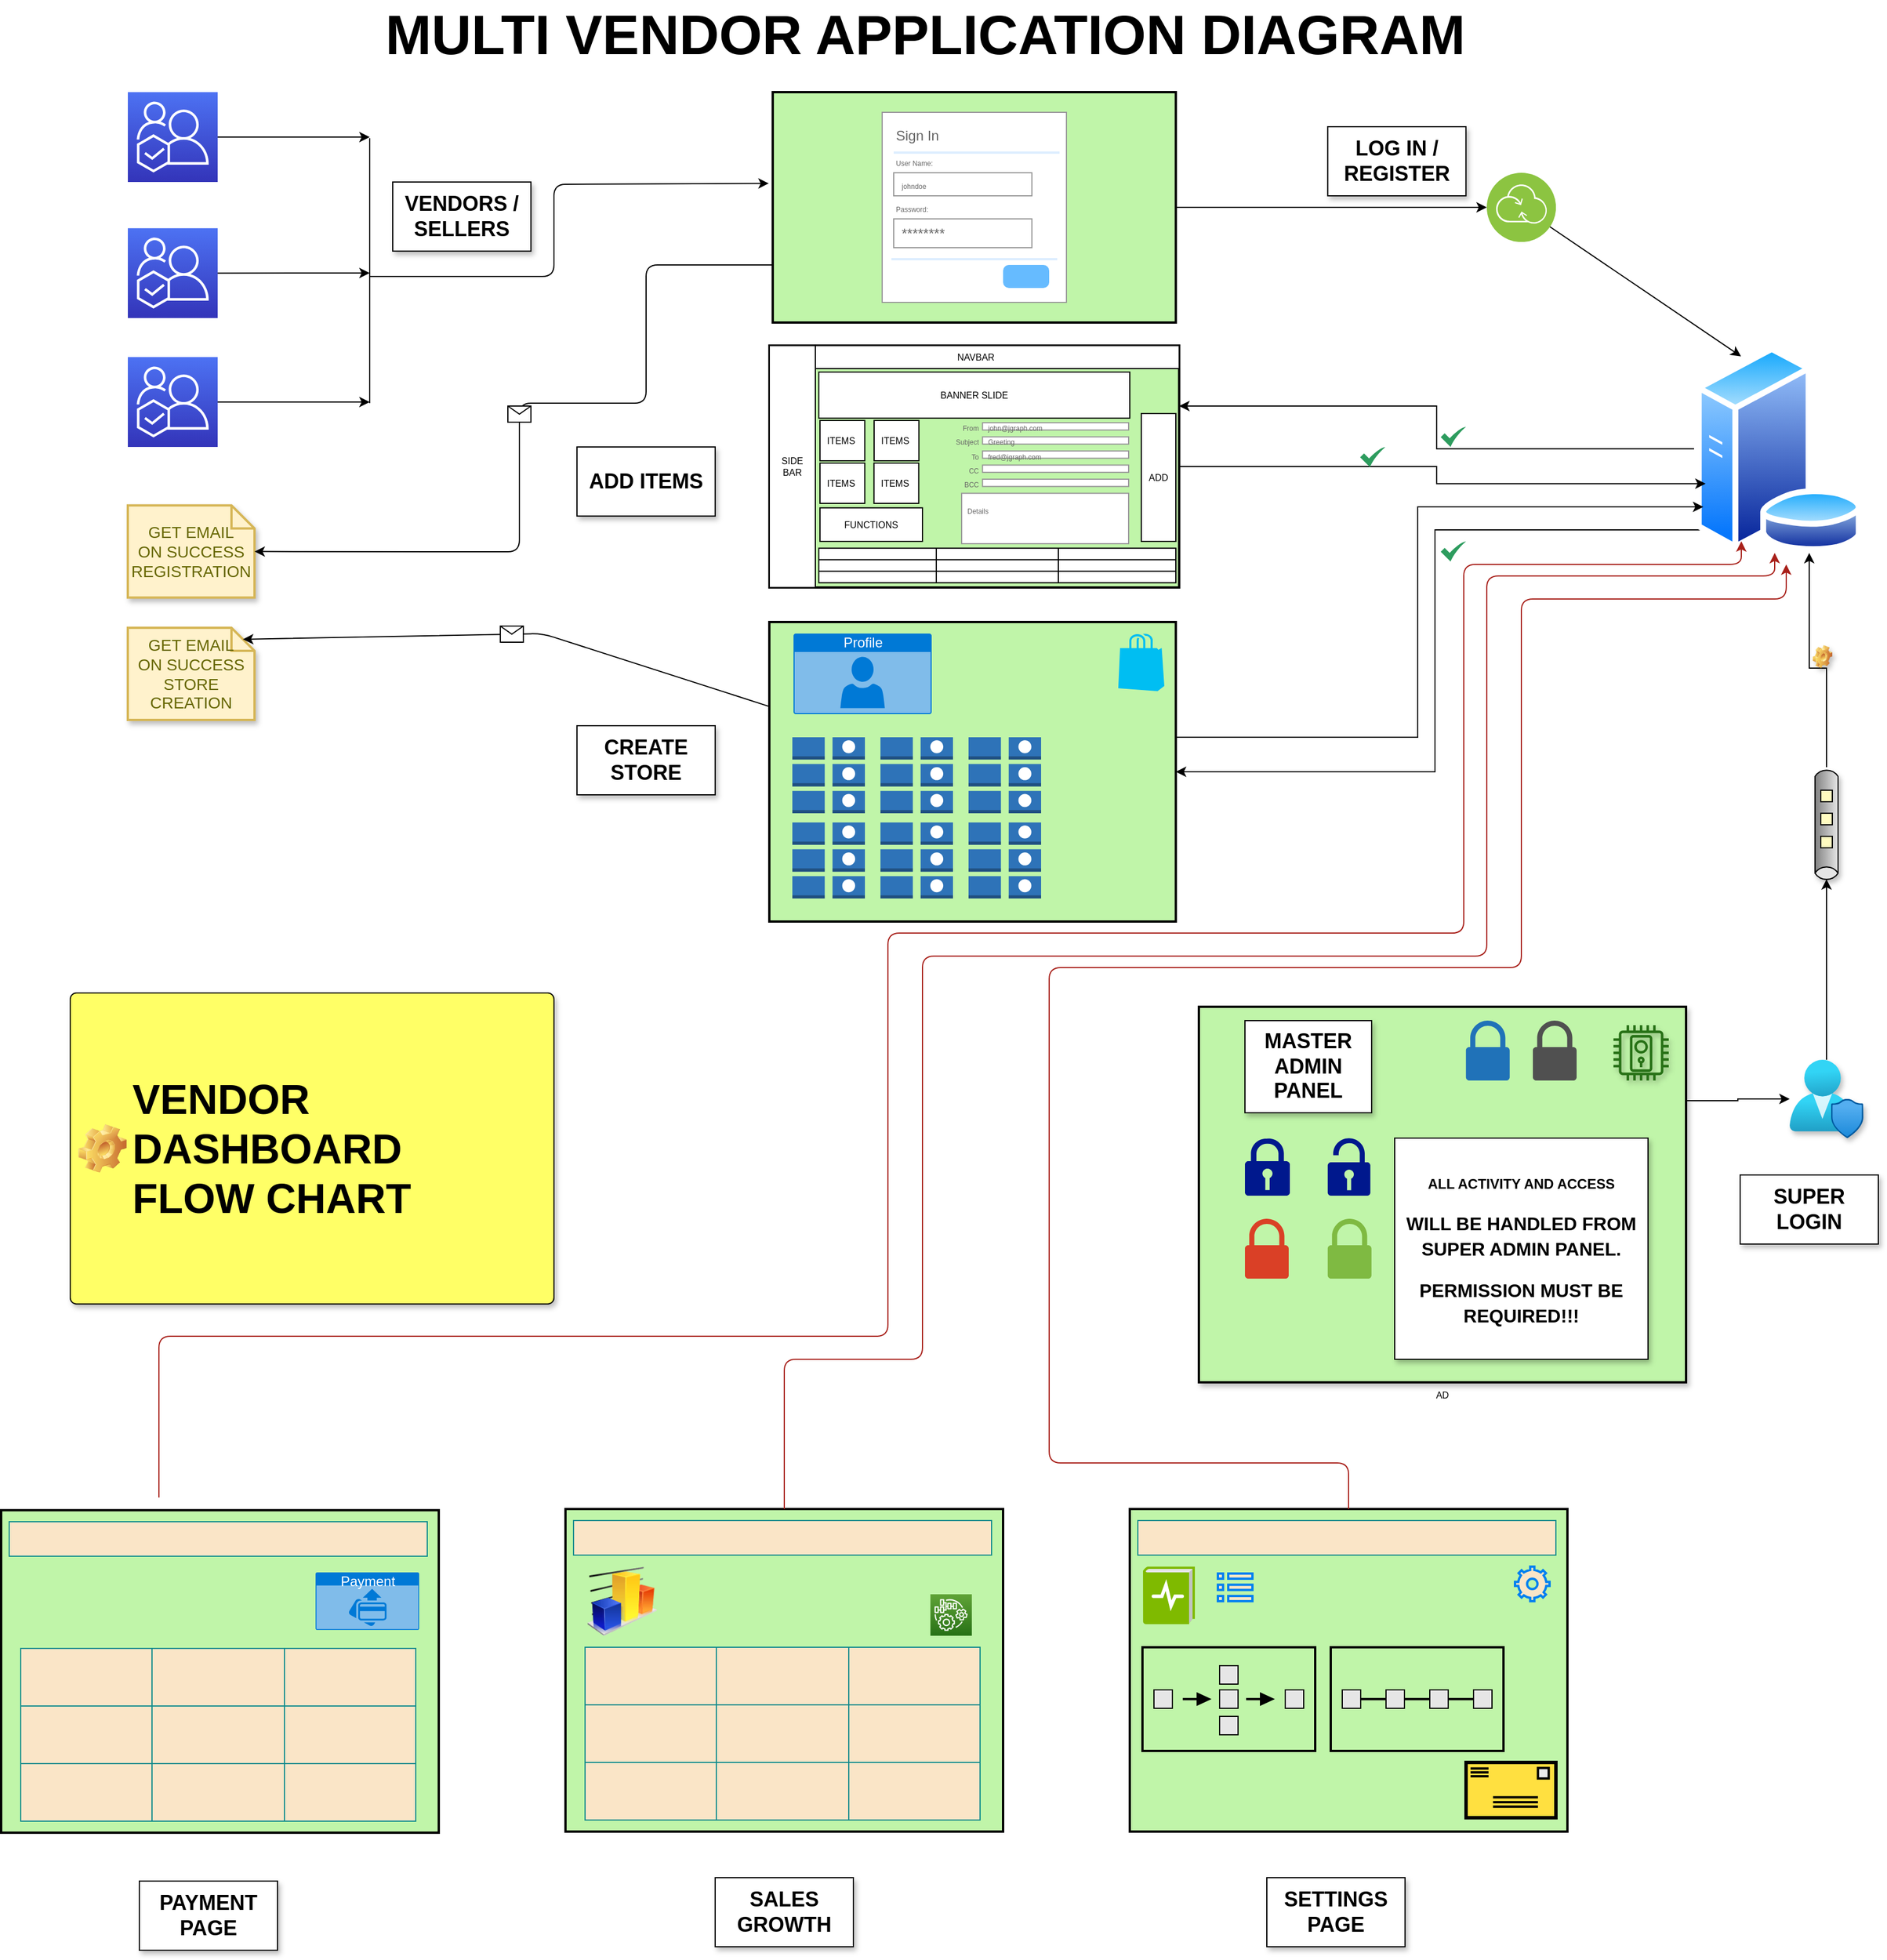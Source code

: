 <mxfile version="14.2.9" type="github" pages="2">
  <diagram name="vendor_pg" id="74b105a0-9070-1c63-61bc-23e55f88626e">
    <mxGraphModel dx="3195" dy="1390" grid="1" gridSize="10" guides="1" tooltips="1" connect="1" arrows="1" fold="1" page="1" pageScale="1.5" pageWidth="1169" pageHeight="826" background="none" math="0" shadow="0">
      <root>
        <mxCell id="0" style=";html=1;" />
        <mxCell id="1" style=";html=1;" parent="0" />
        <mxCell id="10b056a9c633e61c-30" value="&lt;font style=&quot;font-size: 48px&quot;&gt;MULTI VENDOR APPLICATION DIAGRAM&lt;/font&gt;" style="text;strokeColor=none;fillColor=none;html=1;fontSize=24;fontStyle=1;verticalAlign=middle;align=center;" parent="1" vertex="1">
          <mxGeometry x="87" y="10" width="1590" height="60" as="geometry" />
        </mxCell>
        <mxCell id="xjk3w9mAkQDm7VZ_KI2F-27" value="" style="points=[[0,0,0],[0.25,0,0],[0.5,0,0],[0.75,0,0],[1,0,0],[0,1,0],[0.25,1,0],[0.5,1,0],[0.75,1,0],[1,1,0],[0,0.25,0],[0,0.5,0],[0,0.75,0],[1,0.25,0],[1,0.5,0],[1,0.75,0]];outlineConnect=0;fontColor=#232F3E;gradientColor=#4D72F3;gradientDirection=north;fillColor=#3334B9;strokeColor=#ffffff;dashed=0;verticalLabelPosition=bottom;verticalAlign=top;align=center;html=1;fontSize=12;fontStyle=0;aspect=fixed;shape=mxgraph.aws4.resourceIcon;resIcon=mxgraph.aws4.iq;" vertex="1" parent="1">
          <mxGeometry x="190" y="208.08" width="78" height="78" as="geometry" />
        </mxCell>
        <mxCell id="xjk3w9mAkQDm7VZ_KI2F-29" value="" style="points=[[0,0,0],[0.25,0,0],[0.5,0,0],[0.75,0,0],[1,0,0],[0,1,0],[0.25,1,0],[0.5,1,0],[0.75,1,0],[1,1,0],[0,0.25,0],[0,0.5,0],[0,0.75,0],[1,0.25,0],[1,0.5,0],[1,0.75,0]];outlineConnect=0;fontColor=#232F3E;gradientColor=#4D72F3;gradientDirection=north;fillColor=#3334B9;strokeColor=#ffffff;dashed=0;verticalLabelPosition=bottom;verticalAlign=top;align=center;html=1;fontSize=12;fontStyle=0;aspect=fixed;shape=mxgraph.aws4.resourceIcon;resIcon=mxgraph.aws4.iq;" vertex="1" parent="1">
          <mxGeometry x="190" y="320" width="78" height="78" as="geometry" />
        </mxCell>
        <mxCell id="xjk3w9mAkQDm7VZ_KI2F-30" value="" style="points=[[0,0,0],[0.25,0,0],[0.5,0,0],[0.75,0,0],[1,0,0],[0,1,0],[0.25,1,0],[0.5,1,0],[0.75,1,0],[1,1,0],[0,0.25,0],[0,0.5,0],[0,0.75,0],[1,0.25,0],[1,0.5,0],[1,0.75,0]];outlineConnect=0;fontColor=#232F3E;gradientColor=#4D72F3;gradientDirection=north;fillColor=#3334B9;strokeColor=#ffffff;dashed=0;verticalLabelPosition=bottom;verticalAlign=top;align=center;html=1;fontSize=12;fontStyle=0;aspect=fixed;shape=mxgraph.aws4.resourceIcon;resIcon=mxgraph.aws4.iq;" vertex="1" parent="1">
          <mxGeometry x="190" y="90.0" width="78" height="78" as="geometry" />
        </mxCell>
        <mxCell id="xjk3w9mAkQDm7VZ_KI2F-98" value="" style="group" vertex="1" connectable="0" parent="1">
          <mxGeometry x="747" y="310" width="355.87" height="210" as="geometry" />
        </mxCell>
        <mxCell id="xjk3w9mAkQDm7VZ_KI2F-32" value="" style="strokeWidth=2;dashed=0;align=center;fontSize=8;shape=rect;fillColor=#c0f5a9;verticalLabelPosition=bottom;verticalAlign=top;" vertex="1" parent="xjk3w9mAkQDm7VZ_KI2F-98">
          <mxGeometry x="0.12" width="355.75" height="210" as="geometry" />
        </mxCell>
        <mxCell id="xjk3w9mAkQDm7VZ_KI2F-33" value="NAVBAR" style="strokeWidth=1;dashed=0;align=center;fontSize=8;shape=rect" vertex="1" parent="xjk3w9mAkQDm7VZ_KI2F-98">
          <mxGeometry x="3" width="352.87" height="20" as="geometry" />
        </mxCell>
        <mxCell id="xjk3w9mAkQDm7VZ_KI2F-35" value="ITEMS " style="strokeWidth=1;dashed=0;align=center;fontSize=8;shape=rect" vertex="1" parent="xjk3w9mAkQDm7VZ_KI2F-98">
          <mxGeometry x="44" y="65" width="38.87" height="35" as="geometry" />
        </mxCell>
        <mxCell id="xjk3w9mAkQDm7VZ_KI2F-36" value="BANNER SLIDE" style="strokeWidth=1;dashed=0;align=center;fontSize=8;shape=rect" vertex="1" parent="xjk3w9mAkQDm7VZ_KI2F-98">
          <mxGeometry x="43" y="23" width="270" height="40" as="geometry" />
        </mxCell>
        <mxCell id="xjk3w9mAkQDm7VZ_KI2F-37" value="SIDE&#xa;BAR" style="strokeWidth=1;dashed=0;align=center;fontSize=8;shape=rect" vertex="1" parent="xjk3w9mAkQDm7VZ_KI2F-98">
          <mxGeometry width="40" height="210" as="geometry" />
        </mxCell>
        <mxCell id="xjk3w9mAkQDm7VZ_KI2F-38" value="" style="shape=table;html=1;whiteSpace=wrap;startSize=0;container=1;collapsible=0;childLayout=tableLayout;" vertex="1" parent="xjk3w9mAkQDm7VZ_KI2F-98">
          <mxGeometry x="43" y="175.85" width="310" height="30" as="geometry" />
        </mxCell>
        <mxCell id="xjk3w9mAkQDm7VZ_KI2F-39" value="" style="shape=partialRectangle;html=1;whiteSpace=wrap;collapsible=0;dropTarget=0;pointerEvents=0;fillColor=none;top=0;left=0;bottom=0;right=0;points=[[0,0.5],[1,0.5]];portConstraint=eastwest;" vertex="1" parent="xjk3w9mAkQDm7VZ_KI2F-38">
          <mxGeometry width="310" height="10" as="geometry" />
        </mxCell>
        <mxCell id="xjk3w9mAkQDm7VZ_KI2F-40" value="" style="shape=partialRectangle;html=1;whiteSpace=wrap;connectable=0;fillColor=none;top=0;left=0;bottom=0;right=0;overflow=hidden;" vertex="1" parent="xjk3w9mAkQDm7VZ_KI2F-39">
          <mxGeometry width="102" height="10" as="geometry" />
        </mxCell>
        <mxCell id="xjk3w9mAkQDm7VZ_KI2F-41" value="" style="shape=partialRectangle;html=1;whiteSpace=wrap;connectable=0;fillColor=none;top=0;left=0;bottom=0;right=0;overflow=hidden;" vertex="1" parent="xjk3w9mAkQDm7VZ_KI2F-39">
          <mxGeometry x="102" width="106" height="10" as="geometry" />
        </mxCell>
        <mxCell id="xjk3w9mAkQDm7VZ_KI2F-42" value="" style="shape=partialRectangle;html=1;whiteSpace=wrap;connectable=0;fillColor=none;top=0;left=0;bottom=0;right=0;overflow=hidden;" vertex="1" parent="xjk3w9mAkQDm7VZ_KI2F-39">
          <mxGeometry x="208" width="102" height="10" as="geometry" />
        </mxCell>
        <mxCell id="xjk3w9mAkQDm7VZ_KI2F-43" value="" style="shape=partialRectangle;html=1;whiteSpace=wrap;collapsible=0;dropTarget=0;pointerEvents=0;fillColor=none;top=0;left=0;bottom=0;right=0;points=[[0,0.5],[1,0.5]];portConstraint=eastwest;" vertex="1" parent="xjk3w9mAkQDm7VZ_KI2F-38">
          <mxGeometry y="10" width="310" height="10" as="geometry" />
        </mxCell>
        <mxCell id="xjk3w9mAkQDm7VZ_KI2F-44" value="" style="shape=partialRectangle;html=1;whiteSpace=wrap;connectable=0;fillColor=none;top=0;left=0;bottom=0;right=0;overflow=hidden;" vertex="1" parent="xjk3w9mAkQDm7VZ_KI2F-43">
          <mxGeometry width="102" height="10" as="geometry" />
        </mxCell>
        <mxCell id="xjk3w9mAkQDm7VZ_KI2F-45" value="" style="shape=partialRectangle;html=1;whiteSpace=wrap;connectable=0;fillColor=none;top=0;left=0;bottom=0;right=0;overflow=hidden;" vertex="1" parent="xjk3w9mAkQDm7VZ_KI2F-43">
          <mxGeometry x="102" width="106" height="10" as="geometry" />
        </mxCell>
        <mxCell id="xjk3w9mAkQDm7VZ_KI2F-46" value="" style="shape=partialRectangle;html=1;whiteSpace=wrap;connectable=0;fillColor=none;top=0;left=0;bottom=0;right=0;overflow=hidden;" vertex="1" parent="xjk3w9mAkQDm7VZ_KI2F-43">
          <mxGeometry x="208" width="102" height="10" as="geometry" />
        </mxCell>
        <mxCell id="xjk3w9mAkQDm7VZ_KI2F-47" value="" style="shape=partialRectangle;html=1;whiteSpace=wrap;collapsible=0;dropTarget=0;pointerEvents=0;fillColor=none;top=0;left=0;bottom=0;right=0;points=[[0,0.5],[1,0.5]];portConstraint=eastwest;" vertex="1" parent="xjk3w9mAkQDm7VZ_KI2F-38">
          <mxGeometry y="20" width="310" height="10" as="geometry" />
        </mxCell>
        <mxCell id="xjk3w9mAkQDm7VZ_KI2F-48" value="" style="shape=partialRectangle;html=1;whiteSpace=wrap;connectable=0;fillColor=none;top=0;left=0;bottom=0;right=0;overflow=hidden;" vertex="1" parent="xjk3w9mAkQDm7VZ_KI2F-47">
          <mxGeometry width="102" height="10" as="geometry" />
        </mxCell>
        <mxCell id="xjk3w9mAkQDm7VZ_KI2F-49" value="" style="shape=partialRectangle;html=1;whiteSpace=wrap;connectable=0;fillColor=none;top=0;left=0;bottom=0;right=0;overflow=hidden;" vertex="1" parent="xjk3w9mAkQDm7VZ_KI2F-47">
          <mxGeometry x="102" width="106" height="10" as="geometry" />
        </mxCell>
        <mxCell id="xjk3w9mAkQDm7VZ_KI2F-50" value="" style="shape=partialRectangle;html=1;whiteSpace=wrap;connectable=0;fillColor=none;top=0;left=0;bottom=0;right=0;overflow=hidden;" vertex="1" parent="xjk3w9mAkQDm7VZ_KI2F-47">
          <mxGeometry x="208" width="102" height="10" as="geometry" />
        </mxCell>
        <mxCell id="xjk3w9mAkQDm7VZ_KI2F-62" value="" style="shape=image;html=1;verticalAlign=top;verticalLabelPosition=bottom;labelBackgroundColor=#ffffff;imageAspect=0;aspect=fixed;image=https://cdn3.iconfinder.com/data/icons/fatcow/32/application_form_edit.png" vertex="1" parent="xjk3w9mAkQDm7VZ_KI2F-98">
          <mxGeometry x="321" y="27" width="32" height="32" as="geometry" />
        </mxCell>
        <mxCell id="xjk3w9mAkQDm7VZ_KI2F-92" value="" style="group" vertex="1" connectable="0" parent="xjk3w9mAkQDm7VZ_KI2F-98">
          <mxGeometry x="167" y="67" width="145" height="105" as="geometry" />
        </mxCell>
        <mxCell id="xjk3w9mAkQDm7VZ_KI2F-81" value="&lt;font style=&quot;font-size: 6px&quot;&gt;From&lt;/font&gt;" style="strokeWidth=1;shadow=0;dashed=0;align=center;html=1;shape=mxgraph.mockup.forms.anchor;align=right;spacingRight=2;fontColor=#666666;" vertex="1" parent="xjk3w9mAkQDm7VZ_KI2F-92">
          <mxGeometry width="18.125" height="6.3" as="geometry" />
        </mxCell>
        <mxCell id="xjk3w9mAkQDm7VZ_KI2F-82" value="&lt;font style=&quot;font-size: 6px&quot;&gt;john@jgraph.com&lt;/font&gt;" style="strokeWidth=1;shadow=0;dashed=0;align=center;html=1;shape=mxgraph.mockup.forms.rrect;fillColor=#ffffff;rSize=0;fontColor=#666666;align=left;spacingLeft=3;strokeColor=#999999;" vertex="1" parent="xjk3w9mAkQDm7VZ_KI2F-92">
          <mxGeometry x="18.125" width="126.875" height="6.3" as="geometry" />
        </mxCell>
        <mxCell id="xjk3w9mAkQDm7VZ_KI2F-83" value="&lt;font style=&quot;font-size: 6px&quot;&gt;Subject&lt;/font&gt;" style="strokeWidth=1;shadow=0;dashed=0;align=center;html=1;shape=mxgraph.mockup.forms.anchor;align=right;spacingRight=2;fontColor=#666666;" vertex="1" parent="xjk3w9mAkQDm7VZ_KI2F-92">
          <mxGeometry y="12.25" width="18.125" height="6.3" as="geometry" />
        </mxCell>
        <mxCell id="xjk3w9mAkQDm7VZ_KI2F-84" value="&lt;font style=&quot;font-size: 6px&quot;&gt;Greeting&lt;/font&gt;" style="strokeWidth=1;shadow=0;dashed=0;align=center;html=1;shape=mxgraph.mockup.forms.rrect;fillColor=#ffffff;rSize=0;fontColor=#666666;align=left;spacingLeft=3;strokeColor=#999999;" vertex="1" parent="xjk3w9mAkQDm7VZ_KI2F-92">
          <mxGeometry x="18.125" y="12.25" width="126.875" height="6.3" as="geometry" />
        </mxCell>
        <mxCell id="xjk3w9mAkQDm7VZ_KI2F-85" value="&lt;font style=&quot;font-size: 6px&quot;&gt;To&lt;/font&gt;" style="strokeWidth=1;shadow=0;dashed=0;align=center;html=1;shape=mxgraph.mockup.forms.anchor;align=right;spacingRight=2;fontColor=#666666;" vertex="1" parent="xjk3w9mAkQDm7VZ_KI2F-92">
          <mxGeometry y="24.5" width="18.125" height="6.3" as="geometry" />
        </mxCell>
        <mxCell id="xjk3w9mAkQDm7VZ_KI2F-86" value="&lt;font style=&quot;font-size: 6px&quot;&gt;fred@jgraph.com&lt;/font&gt;" style="strokeWidth=1;shadow=0;dashed=0;align=center;html=1;shape=mxgraph.mockup.forms.rrect;fillColor=#ffffff;rSize=0;fontColor=#666666;align=left;spacingLeft=3;strokeColor=#999999;" vertex="1" parent="xjk3w9mAkQDm7VZ_KI2F-92">
          <mxGeometry x="18.125" y="24.5" width="126.875" height="6.3" as="geometry" />
        </mxCell>
        <mxCell id="xjk3w9mAkQDm7VZ_KI2F-87" value="&lt;font style=&quot;font-size: 6px&quot;&gt;CC&lt;/font&gt;" style="strokeWidth=1;shadow=0;dashed=0;align=center;html=1;shape=mxgraph.mockup.forms.anchor;align=right;spacingRight=2;fontColor=#666666;" vertex="1" parent="xjk3w9mAkQDm7VZ_KI2F-92">
          <mxGeometry y="36.75" width="18.125" height="6.3" as="geometry" />
        </mxCell>
        <mxCell id="xjk3w9mAkQDm7VZ_KI2F-88" value="" style="strokeWidth=1;shadow=0;dashed=0;align=center;html=1;shape=mxgraph.mockup.forms.rrect;fillColor=#ffffff;rSize=0;fontColor=#666666;align=left;spacingLeft=3;strokeColor=#999999;" vertex="1" parent="xjk3w9mAkQDm7VZ_KI2F-92">
          <mxGeometry x="18.125" y="36.75" width="126.875" height="6.3" as="geometry" />
        </mxCell>
        <mxCell id="xjk3w9mAkQDm7VZ_KI2F-89" value="&lt;font style=&quot;font-size: 6px&quot;&gt;BCC&lt;/font&gt;" style="strokeWidth=1;shadow=0;dashed=0;align=center;html=1;shape=mxgraph.mockup.forms.anchor;align=right;spacingRight=2;fontColor=#666666;" vertex="1" parent="xjk3w9mAkQDm7VZ_KI2F-92">
          <mxGeometry y="49" width="18.125" height="6.3" as="geometry" />
        </mxCell>
        <mxCell id="xjk3w9mAkQDm7VZ_KI2F-90" value="" style="strokeWidth=1;shadow=0;dashed=0;align=center;html=1;shape=mxgraph.mockup.forms.rrect;fillColor=#ffffff;rSize=0;fontColor=#666666;align=left;spacingLeft=3;strokeColor=#999999;" vertex="1" parent="xjk3w9mAkQDm7VZ_KI2F-92">
          <mxGeometry x="18.125" y="49" width="126.875" height="6.3" as="geometry" />
        </mxCell>
        <mxCell id="xjk3w9mAkQDm7VZ_KI2F-91" value="&lt;font style=&quot;font-size: 6px&quot;&gt;Details&lt;/font&gt;" style="strokeWidth=1;shadow=0;dashed=0;align=center;html=1;shape=mxgraph.mockup.forms.rrect;fillColor=#ffffff;rSize=0;fontColor=#666666;align=left;spacingLeft=3;strokeColor=#999999;verticalAlign=top;whiteSpace=wrap;" vertex="1" parent="xjk3w9mAkQDm7VZ_KI2F-92">
          <mxGeometry y="61.25" width="145" height="43.75" as="geometry" />
        </mxCell>
        <mxCell id="xjk3w9mAkQDm7VZ_KI2F-93" value="ITEMS " style="strokeWidth=1;dashed=0;align=center;fontSize=8;shape=rect" vertex="1" parent="xjk3w9mAkQDm7VZ_KI2F-98">
          <mxGeometry x="91" y="65" width="38.87" height="35" as="geometry" />
        </mxCell>
        <mxCell id="xjk3w9mAkQDm7VZ_KI2F-94" value="ITEMS " style="strokeWidth=1;dashed=0;align=center;fontSize=8;shape=rect" vertex="1" parent="xjk3w9mAkQDm7VZ_KI2F-98">
          <mxGeometry x="44" y="102" width="38.87" height="35" as="geometry" />
        </mxCell>
        <mxCell id="xjk3w9mAkQDm7VZ_KI2F-95" value="ITEMS " style="strokeWidth=1;dashed=0;align=center;fontSize=8;shape=rect" vertex="1" parent="xjk3w9mAkQDm7VZ_KI2F-98">
          <mxGeometry x="90.87" y="102" width="38.87" height="35" as="geometry" />
        </mxCell>
        <mxCell id="xjk3w9mAkQDm7VZ_KI2F-96" value="ADD" style="strokeWidth=1;dashed=0;align=center;fontSize=8;shape=rect" vertex="1" parent="xjk3w9mAkQDm7VZ_KI2F-98">
          <mxGeometry x="323" y="59" width="30" height="111" as="geometry" />
        </mxCell>
        <mxCell id="xjk3w9mAkQDm7VZ_KI2F-97" value="FUNCTIONS" style="strokeWidth=1;dashed=0;align=center;fontSize=8;shape=rect" vertex="1" parent="xjk3w9mAkQDm7VZ_KI2F-98">
          <mxGeometry x="44" y="140.85" width="89" height="29.15" as="geometry" />
        </mxCell>
        <mxCell id="xjk3w9mAkQDm7VZ_KI2F-99" value="" style="strokeWidth=2;dashed=0;align=center;fontSize=8;shape=rect;fillColor=#c0f5a9;verticalLabelPosition=bottom;verticalAlign=top;" vertex="1" parent="1">
          <mxGeometry x="750" y="90" width="350" height="200" as="geometry" />
        </mxCell>
        <mxCell id="xjk3w9mAkQDm7VZ_KI2F-101" value="" style="strokeWidth=1;shadow=0;dashed=0;align=center;html=1;shape=mxgraph.mockup.forms.rrect;rSize=0;strokeColor=#999999;fillColor=#ffffff;" vertex="1" parent="1">
          <mxGeometry x="845" y="107.5" width="160" height="165" as="geometry" />
        </mxCell>
        <mxCell id="xjk3w9mAkQDm7VZ_KI2F-102" value="Sign In" style="strokeWidth=1;shadow=0;dashed=0;align=center;html=1;shape=mxgraph.mockup.forms.anchor;fontSize=12;fontColor=#666666;align=left;resizeWidth=1;spacingLeft=0;" vertex="1" parent="xjk3w9mAkQDm7VZ_KI2F-101">
          <mxGeometry width="80" height="20" relative="1" as="geometry">
            <mxPoint x="10" y="10" as="offset" />
          </mxGeometry>
        </mxCell>
        <mxCell id="xjk3w9mAkQDm7VZ_KI2F-103" value="" style="shape=line;strokeColor=#ddeeff;strokeWidth=2;html=1;resizeWidth=1;" vertex="1" parent="xjk3w9mAkQDm7VZ_KI2F-101">
          <mxGeometry width="144.0" height="10" relative="1" as="geometry">
            <mxPoint x="10" y="30" as="offset" />
          </mxGeometry>
        </mxCell>
        <mxCell id="xjk3w9mAkQDm7VZ_KI2F-104" value="&lt;font style=&quot;font-size: 6px&quot;&gt;User Name:&lt;/font&gt;" style="strokeWidth=1;shadow=0;dashed=0;align=center;html=1;shape=mxgraph.mockup.forms.anchor;fontSize=12;fontColor=#666666;align=left;resizeWidth=1;spacingLeft=0;" vertex="1" parent="xjk3w9mAkQDm7VZ_KI2F-101">
          <mxGeometry width="80" height="20" relative="1" as="geometry">
            <mxPoint x="10" y="32.5" as="offset" />
          </mxGeometry>
        </mxCell>
        <mxCell id="xjk3w9mAkQDm7VZ_KI2F-105" value="&lt;font style=&quot;font-size: 6px&quot;&gt;johndoe&lt;/font&gt;" style="strokeWidth=1;shadow=0;dashed=0;align=center;html=1;shape=mxgraph.mockup.forms.rrect;rSize=0;strokeColor=#999999;fontColor=#666666;align=left;spacingLeft=5;resizeWidth=1;" vertex="1" parent="xjk3w9mAkQDm7VZ_KI2F-101">
          <mxGeometry width="120" height="20" relative="1" as="geometry">
            <mxPoint x="10" y="52.5" as="offset" />
          </mxGeometry>
        </mxCell>
        <mxCell id="xjk3w9mAkQDm7VZ_KI2F-106" value="&lt;font style=&quot;font-size: 6px&quot;&gt;Password:&lt;/font&gt;" style="strokeWidth=1;shadow=0;dashed=0;align=center;html=1;shape=mxgraph.mockup.forms.anchor;fontSize=12;fontColor=#666666;align=left;resizeWidth=1;spacingLeft=0;" vertex="1" parent="xjk3w9mAkQDm7VZ_KI2F-101">
          <mxGeometry width="80" height="20" relative="1" as="geometry">
            <mxPoint x="10" y="72.5" as="offset" />
          </mxGeometry>
        </mxCell>
        <mxCell id="xjk3w9mAkQDm7VZ_KI2F-107" value="********" style="strokeWidth=1;shadow=0;dashed=0;align=center;html=1;shape=mxgraph.mockup.forms.rrect;rSize=0;strokeColor=#999999;fontColor=#666666;align=left;spacingLeft=5;resizeWidth=1;" vertex="1" parent="xjk3w9mAkQDm7VZ_KI2F-101">
          <mxGeometry width="120" height="25" relative="1" as="geometry">
            <mxPoint x="10" y="92.5" as="offset" />
          </mxGeometry>
        </mxCell>
        <mxCell id="xjk3w9mAkQDm7VZ_KI2F-108" value="" style="strokeWidth=1;shadow=0;dashed=0;align=center;html=1;shape=mxgraph.mockup.forms.rrect;rSize=5;strokeColor=none;fontColor=#ffffff;fillColor=#66bbff;fontSize=16;fontStyle=1;" vertex="1" parent="xjk3w9mAkQDm7VZ_KI2F-101">
          <mxGeometry y="1" width="40" height="20" relative="1" as="geometry">
            <mxPoint x="105" y="-32.5" as="offset" />
          </mxGeometry>
        </mxCell>
        <mxCell id="xjk3w9mAkQDm7VZ_KI2F-110" value="" style="shape=line;strokeColor=#ddeeff;strokeWidth=2;html=1;resizeWidth=1;" vertex="1" parent="xjk3w9mAkQDm7VZ_KI2F-101">
          <mxGeometry y="1" width="144.0" height="10" relative="1" as="geometry">
            <mxPoint x="8" y="-42.5" as="offset" />
          </mxGeometry>
        </mxCell>
        <mxCell id="xjk3w9mAkQDm7VZ_KI2F-114" value="" style="endArrow=classic;html=1;exitX=1;exitY=0.5;exitDx=0;exitDy=0;exitPerimeter=0;" edge="1" parent="1" source="xjk3w9mAkQDm7VZ_KI2F-30">
          <mxGeometry width="50" height="50" relative="1" as="geometry">
            <mxPoint x="920" y="400" as="sourcePoint" />
            <mxPoint x="400" y="129" as="targetPoint" />
          </mxGeometry>
        </mxCell>
        <mxCell id="xjk3w9mAkQDm7VZ_KI2F-116" value="" style="endArrow=classic;html=1;exitX=1;exitY=0.5;exitDx=0;exitDy=0;exitPerimeter=0;" edge="1" parent="1" source="xjk3w9mAkQDm7VZ_KI2F-27">
          <mxGeometry width="50" height="50" relative="1" as="geometry">
            <mxPoint x="278.0" y="139" as="sourcePoint" />
            <mxPoint x="400" y="247" as="targetPoint" />
          </mxGeometry>
        </mxCell>
        <mxCell id="xjk3w9mAkQDm7VZ_KI2F-117" value="" style="endArrow=classic;html=1;exitX=1;exitY=0.5;exitDx=0;exitDy=0;exitPerimeter=0;" edge="1" parent="1" source="xjk3w9mAkQDm7VZ_KI2F-29">
          <mxGeometry width="50" height="50" relative="1" as="geometry">
            <mxPoint x="278.0" y="257.08" as="sourcePoint" />
            <mxPoint x="400" y="359" as="targetPoint" />
          </mxGeometry>
        </mxCell>
        <mxCell id="xjk3w9mAkQDm7VZ_KI2F-118" value="" style="endArrow=none;html=1;" edge="1" parent="1">
          <mxGeometry width="50" height="50" relative="1" as="geometry">
            <mxPoint x="400" y="360" as="sourcePoint" />
            <mxPoint x="400" y="130" as="targetPoint" />
          </mxGeometry>
        </mxCell>
        <mxCell id="xjk3w9mAkQDm7VZ_KI2F-119" value="" style="endArrow=classic;html=1;entryX=-0.01;entryY=0.396;entryDx=0;entryDy=0;entryPerimeter=0;" edge="1" parent="1" target="xjk3w9mAkQDm7VZ_KI2F-99">
          <mxGeometry width="50" height="50" relative="1" as="geometry">
            <mxPoint x="400" y="250" as="sourcePoint" />
            <mxPoint x="760" y="310" as="targetPoint" />
            <Array as="points">
              <mxPoint x="560" y="250" />
              <mxPoint x="560" y="170" />
            </Array>
          </mxGeometry>
        </mxCell>
        <mxCell id="xjk3w9mAkQDm7VZ_KI2F-124" style="edgeStyle=orthogonalEdgeStyle;rounded=0;orthogonalLoop=1;jettySize=auto;html=1;exitX=0;exitY=0.5;exitDx=0;exitDy=0;entryX=1;entryY=0.25;entryDx=0;entryDy=0;" edge="1" parent="1" source="xjk3w9mAkQDm7VZ_KI2F-120" target="xjk3w9mAkQDm7VZ_KI2F-32">
          <mxGeometry relative="1" as="geometry" />
        </mxCell>
        <mxCell id="xjk3w9mAkQDm7VZ_KI2F-143" style="edgeStyle=orthogonalEdgeStyle;rounded=0;orthogonalLoop=1;jettySize=auto;html=1;exitX=0;exitY=1;exitDx=0;exitDy=0;entryX=1;entryY=0.5;entryDx=0;entryDy=0;" edge="1" parent="1" source="xjk3w9mAkQDm7VZ_KI2F-120" target="xjk3w9mAkQDm7VZ_KI2F-130">
          <mxGeometry relative="1" as="geometry">
            <Array as="points">
              <mxPoint x="1571" y="470" />
              <mxPoint x="1325" y="470" />
              <mxPoint x="1325" y="680" />
            </Array>
          </mxGeometry>
        </mxCell>
        <mxCell id="xjk3w9mAkQDm7VZ_KI2F-120" value="" style="aspect=fixed;perimeter=ellipsePerimeter;html=1;align=center;shadow=0;dashed=0;spacingTop=3;image;image=img/lib/active_directory/database_server.svg;" vertex="1" parent="1">
          <mxGeometry x="1550" y="310" width="147" height="179.27" as="geometry" />
        </mxCell>
        <mxCell id="xjk3w9mAkQDm7VZ_KI2F-121" value="" style="html=1;aspect=fixed;strokeColor=none;shadow=0;align=center;verticalAlign=top;fillColor=#2D9C5E;shape=mxgraph.gcp2.check" vertex="1" parent="1">
          <mxGeometry x="1330" y="380.5" width="21.88" height="17.5" as="geometry" />
        </mxCell>
        <mxCell id="xjk3w9mAkQDm7VZ_KI2F-122" value="" style="endArrow=classic;html=1;exitX=1;exitY=0.5;exitDx=0;exitDy=0;entryX=0.25;entryY=0;entryDx=0;entryDy=0;" edge="1" parent="1" source="xjk3w9mAkQDm7VZ_KI2F-125" target="xjk3w9mAkQDm7VZ_KI2F-120">
          <mxGeometry width="50" height="50" relative="1" as="geometry">
            <mxPoint x="1160" y="400" as="sourcePoint" />
            <mxPoint x="1210" y="350" as="targetPoint" />
            <Array as="points">
              <mxPoint x="1400" y="190" />
            </Array>
          </mxGeometry>
        </mxCell>
        <mxCell id="xjk3w9mAkQDm7VZ_KI2F-125" value="" style="aspect=fixed;perimeter=ellipsePerimeter;html=1;align=center;shadow=0;dashed=0;fontColor=#4277BB;labelBackgroundColor=#ffffff;fontSize=12;spacingTop=3;image;image=img/lib/ibm/infrastructure/transformation_connectivity.svg;" vertex="1" parent="1">
          <mxGeometry x="1370" y="160" width="60" height="60" as="geometry" />
        </mxCell>
        <mxCell id="xjk3w9mAkQDm7VZ_KI2F-127" value="" style="endArrow=classic;html=1;exitX=1;exitY=0.5;exitDx=0;exitDy=0;entryX=0;entryY=0.5;entryDx=0;entryDy=0;" edge="1" parent="1" source="xjk3w9mAkQDm7VZ_KI2F-99" target="xjk3w9mAkQDm7VZ_KI2F-125">
          <mxGeometry width="50" height="50" relative="1" as="geometry">
            <mxPoint x="1100" y="190" as="sourcePoint" />
            <mxPoint x="1591.066" y="319.199" as="targetPoint" />
            <Array as="points" />
          </mxGeometry>
        </mxCell>
        <mxCell id="xjk3w9mAkQDm7VZ_KI2F-146" style="edgeStyle=orthogonalEdgeStyle;rounded=0;orthogonalLoop=1;jettySize=auto;html=1;" edge="1" parent="1" source="xjk3w9mAkQDm7VZ_KI2F-130">
          <mxGeometry relative="1" as="geometry">
            <mxPoint x="1558" y="450" as="targetPoint" />
            <Array as="points">
              <mxPoint x="1310" y="650" />
              <mxPoint x="1310" y="450" />
              <mxPoint x="1558" y="450" />
            </Array>
          </mxGeometry>
        </mxCell>
        <mxCell id="xjk3w9mAkQDm7VZ_KI2F-130" value="" style="strokeWidth=2;dashed=0;align=center;fontSize=8;shape=rect;fillColor=#c0f5a9;verticalLabelPosition=bottom;verticalAlign=top;" vertex="1" parent="1">
          <mxGeometry x="747" y="550" width="353" height="260" as="geometry" />
        </mxCell>
        <mxCell id="xjk3w9mAkQDm7VZ_KI2F-131" value="Profile" style="html=1;strokeColor=none;fillColor=#0079D6;labelPosition=center;verticalLabelPosition=middle;verticalAlign=top;align=center;fontSize=12;outlineConnect=0;spacingTop=-6;fontColor=#FFFFFF;shape=mxgraph.sitemap.profile;" vertex="1" parent="1">
          <mxGeometry x="768" y="560" width="120" height="70" as="geometry" />
        </mxCell>
        <mxCell id="xjk3w9mAkQDm7VZ_KI2F-132" value="" style="verticalLabelPosition=bottom;html=1;verticalAlign=top;align=center;strokeColor=none;fillColor=#00BEF2;shape=mxgraph.azure.azure_marketplace;" vertex="1" parent="1">
          <mxGeometry x="1050" y="560" width="40" height="50" as="geometry" />
        </mxCell>
        <mxCell id="xjk3w9mAkQDm7VZ_KI2F-134" value="" style="shape=image;html=1;verticalAlign=top;verticalLabelPosition=bottom;labelBackgroundColor=#ffffff;imageAspect=0;aspect=fixed;image=https://cdn1.iconfinder.com/data/icons/ecommerce-61/48/eccomerce_-_sign_24x7-128.png" vertex="1" parent="1">
          <mxGeometry x="898" y="560" width="49" height="49" as="geometry" />
        </mxCell>
        <mxCell id="xjk3w9mAkQDm7VZ_KI2F-135" value="" style="shape=image;html=1;verticalAlign=top;verticalLabelPosition=bottom;labelBackgroundColor=#ffffff;imageAspect=0;aspect=fixed;image=https://cdn1.iconfinder.com/data/icons/ecommerce-61/48/eccomerce_-_sign_open-128.png" vertex="1" parent="1">
          <mxGeometry x="954" y="555" width="60" height="60" as="geometry" />
        </mxCell>
        <mxCell id="xjk3w9mAkQDm7VZ_KI2F-136" value="" style="outlineConnect=0;dashed=0;verticalLabelPosition=bottom;verticalAlign=top;align=center;html=1;shape=mxgraph.aws3.items;fillColor=#2E73B8;gradientColor=none;" vertex="1" parent="1">
          <mxGeometry x="843.5" y="650" width="63" height="66" as="geometry" />
        </mxCell>
        <mxCell id="xjk3w9mAkQDm7VZ_KI2F-137" value="" style="outlineConnect=0;dashed=0;verticalLabelPosition=bottom;verticalAlign=top;align=center;html=1;shape=mxgraph.aws3.items;fillColor=#2E73B8;gradientColor=none;" vertex="1" parent="1">
          <mxGeometry x="767" y="650" width="63" height="66" as="geometry" />
        </mxCell>
        <mxCell id="xjk3w9mAkQDm7VZ_KI2F-138" value="" style="outlineConnect=0;dashed=0;verticalLabelPosition=bottom;verticalAlign=top;align=center;html=1;shape=mxgraph.aws3.items;fillColor=#2E73B8;gradientColor=none;" vertex="1" parent="1">
          <mxGeometry x="920" y="650" width="63" height="66" as="geometry" />
        </mxCell>
        <mxCell id="xjk3w9mAkQDm7VZ_KI2F-139" value="" style="outlineConnect=0;dashed=0;verticalLabelPosition=bottom;verticalAlign=top;align=center;html=1;shape=mxgraph.aws3.items;fillColor=#2E73B8;gradientColor=none;" vertex="1" parent="1">
          <mxGeometry x="767" y="724" width="63" height="66" as="geometry" />
        </mxCell>
        <mxCell id="xjk3w9mAkQDm7VZ_KI2F-140" value="" style="outlineConnect=0;dashed=0;verticalLabelPosition=bottom;verticalAlign=top;align=center;html=1;shape=mxgraph.aws3.items;fillColor=#2E73B8;gradientColor=none;" vertex="1" parent="1">
          <mxGeometry x="843.5" y="724" width="63" height="66" as="geometry" />
        </mxCell>
        <mxCell id="xjk3w9mAkQDm7VZ_KI2F-141" value="" style="outlineConnect=0;dashed=0;verticalLabelPosition=bottom;verticalAlign=top;align=center;html=1;shape=mxgraph.aws3.items;fillColor=#2E73B8;gradientColor=none;" vertex="1" parent="1">
          <mxGeometry x="920" y="724" width="63" height="66" as="geometry" />
        </mxCell>
        <mxCell id="xjk3w9mAkQDm7VZ_KI2F-145" style="edgeStyle=orthogonalEdgeStyle;rounded=0;orthogonalLoop=1;jettySize=auto;html=1;entryX=0.068;entryY=0.669;entryDx=0;entryDy=0;entryPerimeter=0;" edge="1" parent="1" source="xjk3w9mAkQDm7VZ_KI2F-32" target="xjk3w9mAkQDm7VZ_KI2F-120">
          <mxGeometry relative="1" as="geometry" />
        </mxCell>
        <mxCell id="xjk3w9mAkQDm7VZ_KI2F-147" value="" style="html=1;aspect=fixed;strokeColor=none;shadow=0;align=center;verticalAlign=top;fillColor=#2D9C5E;shape=mxgraph.gcp2.check" vertex="1" parent="1">
          <mxGeometry x="1260" y="398" width="21.88" height="17.5" as="geometry" />
        </mxCell>
        <mxCell id="xjk3w9mAkQDm7VZ_KI2F-148" value="" style="html=1;aspect=fixed;strokeColor=none;shadow=0;align=center;verticalAlign=top;fillColor=#2D9C5E;shape=mxgraph.gcp2.check" vertex="1" parent="1">
          <mxGeometry x="1330" y="480" width="21.88" height="17.5" as="geometry" />
        </mxCell>
        <mxCell id="xjk3w9mAkQDm7VZ_KI2F-152" value="&lt;h2&gt;VENDORS / SELLERS&lt;/h2&gt;" style="whiteSpace=wrap;html=1;shadow=1;" vertex="1" parent="1">
          <mxGeometry x="420" y="168" width="120" height="60" as="geometry" />
        </mxCell>
        <mxCell id="xjk3w9mAkQDm7VZ_KI2F-153" value="&lt;h2&gt;LOG IN / REGISTER&lt;/h2&gt;" style="whiteSpace=wrap;html=1;shadow=1;" vertex="1" parent="1">
          <mxGeometry x="1231.88" y="120" width="120" height="60" as="geometry" />
        </mxCell>
        <mxCell id="xjk3w9mAkQDm7VZ_KI2F-154" value="&lt;h2&gt;ADD ITEMS&lt;/h2&gt;" style="whiteSpace=wrap;html=1;shadow=1;" vertex="1" parent="1">
          <mxGeometry x="580.0" y="398" width="120" height="60" as="geometry" />
        </mxCell>
        <mxCell id="xjk3w9mAkQDm7VZ_KI2F-155" value="&lt;h2&gt;CREATE STORE&lt;/h2&gt;" style="whiteSpace=wrap;html=1;shadow=1;" vertex="1" parent="1">
          <mxGeometry x="580.0" y="640" width="120" height="60" as="geometry" />
        </mxCell>
        <mxCell id="xjk3w9mAkQDm7VZ_KI2F-164" value="" style="group" vertex="1" connectable="0" parent="1">
          <mxGeometry x="190" y="448.75" width="110.0" height="80" as="geometry" />
        </mxCell>
        <mxCell id="xjk3w9mAkQDm7VZ_KI2F-162" value="GET EMAIL&lt;br&gt;ON SUCCESS&lt;br&gt;REGISTRATION" style="shape=note;strokeWidth=2;fontSize=14;size=20;whiteSpace=wrap;html=1;fillColor=#fff2cc;strokeColor=#d6b656;fontColor=#666600;shadow=1;" vertex="1" parent="xjk3w9mAkQDm7VZ_KI2F-164">
          <mxGeometry width="110.0" height="80" as="geometry" />
        </mxCell>
        <mxCell id="xjk3w9mAkQDm7VZ_KI2F-159" value="" style="endArrow=classic;html=1;exitX=0;exitY=0.75;exitDx=0;exitDy=0;" edge="1" parent="1" source="xjk3w9mAkQDm7VZ_KI2F-99" target="xjk3w9mAkQDm7VZ_KI2F-162">
          <mxGeometry relative="1" as="geometry">
            <mxPoint x="720" y="21.25" as="sourcePoint" />
            <mxPoint x="110" y="51.25" as="targetPoint" />
            <Array as="points">
              <mxPoint x="640" y="240" />
              <mxPoint x="640" y="360" />
              <mxPoint x="530" y="360" />
              <mxPoint x="530" y="489" />
            </Array>
          </mxGeometry>
        </mxCell>
        <mxCell id="xjk3w9mAkQDm7VZ_KI2F-160" value="" style="shape=message;html=1;outlineConnect=0;" vertex="1" parent="xjk3w9mAkQDm7VZ_KI2F-159">
          <mxGeometry width="20" height="14" relative="1" as="geometry">
            <mxPoint x="-10" y="-7" as="offset" />
          </mxGeometry>
        </mxCell>
        <mxCell id="xjk3w9mAkQDm7VZ_KI2F-167" value="" style="group" vertex="1" connectable="0" parent="1">
          <mxGeometry x="190" y="555" width="110.0" height="80" as="geometry" />
        </mxCell>
        <mxCell id="xjk3w9mAkQDm7VZ_KI2F-168" value="GET EMAIL&lt;br&gt;ON SUCCESS&lt;br&gt;STORE CREATION" style="shape=note;strokeWidth=2;fontSize=14;size=20;whiteSpace=wrap;html=1;fillColor=#fff2cc;strokeColor=#d6b656;fontColor=#666600;shadow=1;" vertex="1" parent="xjk3w9mAkQDm7VZ_KI2F-167">
          <mxGeometry width="110.0" height="80" as="geometry" />
        </mxCell>
        <mxCell id="xjk3w9mAkQDm7VZ_KI2F-169" value="" style="endArrow=classic;html=1;entryX=0;entryY=0;entryDx=100;entryDy=10;entryPerimeter=0;" edge="1" parent="1" source="xjk3w9mAkQDm7VZ_KI2F-130" target="xjk3w9mAkQDm7VZ_KI2F-168">
          <mxGeometry relative="1" as="geometry">
            <mxPoint x="760" y="250" as="sourcePoint" />
            <mxPoint x="310" y="471.658" as="targetPoint" />
            <Array as="points">
              <mxPoint x="550" y="560" />
            </Array>
          </mxGeometry>
        </mxCell>
        <mxCell id="xjk3w9mAkQDm7VZ_KI2F-170" value="" style="shape=message;html=1;outlineConnect=0;" vertex="1" parent="xjk3w9mAkQDm7VZ_KI2F-169">
          <mxGeometry width="20" height="14" relative="1" as="geometry">
            <mxPoint x="-10" y="-7" as="offset" />
          </mxGeometry>
        </mxCell>
        <mxCell id="xjk3w9mAkQDm7VZ_KI2F-192" style="edgeStyle=orthogonalEdgeStyle;rounded=0;orthogonalLoop=1;jettySize=auto;html=1;entryX=1;entryY=0.5;entryDx=-2.7;entryDy=0;entryPerimeter=0;" edge="1" parent="1" source="xjk3w9mAkQDm7VZ_KI2F-173" target="xjk3w9mAkQDm7VZ_KI2F-190">
          <mxGeometry relative="1" as="geometry" />
        </mxCell>
        <mxCell id="xjk3w9mAkQDm7VZ_KI2F-173" value="" style="aspect=fixed;html=1;points=[];align=center;image;fontSize=12;image=img/lib/azure2/management_governance/User_Privacy.svg;shadow=1;" vertex="1" parent="1">
          <mxGeometry x="1633" y="930" width="64" height="68" as="geometry" />
        </mxCell>
        <mxCell id="xjk3w9mAkQDm7VZ_KI2F-186" style="edgeStyle=orthogonalEdgeStyle;rounded=0;orthogonalLoop=1;jettySize=auto;html=1;exitX=1;exitY=0.25;exitDx=0;exitDy=0;" edge="1" parent="1" source="xjk3w9mAkQDm7VZ_KI2F-174" target="xjk3w9mAkQDm7VZ_KI2F-173">
          <mxGeometry relative="1" as="geometry" />
        </mxCell>
        <mxCell id="xjk3w9mAkQDm7VZ_KI2F-174" value="AD" style="strokeWidth=2;dashed=0;align=center;fontSize=8;shape=rect;fillColor=#c0f5a9;verticalLabelPosition=bottom;verticalAlign=top;shadow=1;" vertex="1" parent="1">
          <mxGeometry x="1120" y="884" width="423" height="326" as="geometry" />
        </mxCell>
        <mxCell id="xjk3w9mAkQDm7VZ_KI2F-175" value="&lt;h2&gt;MASTER ADMIN PANEL&lt;/h2&gt;" style="whiteSpace=wrap;html=1;shadow=1;" vertex="1" parent="1">
          <mxGeometry x="1160" y="896" width="110" height="80" as="geometry" />
        </mxCell>
        <mxCell id="xjk3w9mAkQDm7VZ_KI2F-176" value="" style="pointerEvents=1;shadow=0;dashed=0;html=1;strokeColor=none;labelPosition=center;verticalLabelPosition=bottom;verticalAlign=top;outlineConnect=0;align=center;shape=mxgraph.office.security.lock_protected;fillColor=#DA4026;" vertex="1" parent="1">
          <mxGeometry x="1160" y="1068" width="38" height="52" as="geometry" />
        </mxCell>
        <mxCell id="xjk3w9mAkQDm7VZ_KI2F-177" value="" style="pointerEvents=1;shadow=0;dashed=0;html=1;strokeColor=none;labelPosition=center;verticalLabelPosition=bottom;verticalAlign=top;outlineConnect=0;align=center;shape=mxgraph.office.security.lock_protected;fillColor=#7FBA42;" vertex="1" parent="1">
          <mxGeometry x="1231.88" y="1068" width="38" height="52" as="geometry" />
        </mxCell>
        <mxCell id="xjk3w9mAkQDm7VZ_KI2F-178" value="" style="pointerEvents=1;shadow=0;dashed=0;html=1;strokeColor=none;labelPosition=center;verticalLabelPosition=bottom;verticalAlign=top;outlineConnect=0;align=center;shape=mxgraph.office.security.lock_protected;fillColor=#2072B8;" vertex="1" parent="1">
          <mxGeometry x="1351.88" y="896" width="38" height="52" as="geometry" />
        </mxCell>
        <mxCell id="xjk3w9mAkQDm7VZ_KI2F-179" value="" style="pointerEvents=1;shadow=0;dashed=0;html=1;strokeColor=none;fillColor=#505050;labelPosition=center;verticalLabelPosition=bottom;verticalAlign=top;outlineConnect=0;align=center;shape=mxgraph.office.security.lock_protected;" vertex="1" parent="1">
          <mxGeometry x="1410" y="896" width="38" height="52" as="geometry" />
        </mxCell>
        <mxCell id="xjk3w9mAkQDm7VZ_KI2F-180" value="" style="aspect=fixed;pointerEvents=1;shadow=0;dashed=0;html=1;strokeColor=none;labelPosition=center;verticalLabelPosition=bottom;verticalAlign=top;align=center;fillColor=#00188D;shape=mxgraph.mscae.enterprise.lock_unlocked" vertex="1" parent="1">
          <mxGeometry x="1231.88" y="998" width="37" height="50" as="geometry" />
        </mxCell>
        <mxCell id="xjk3w9mAkQDm7VZ_KI2F-181" value="" style="aspect=fixed;pointerEvents=1;shadow=0;dashed=0;html=1;strokeColor=none;labelPosition=center;verticalLabelPosition=bottom;verticalAlign=top;align=center;fillColor=#00188D;shape=mxgraph.mscae.enterprise.lock" vertex="1" parent="1">
          <mxGeometry x="1160" y="998" width="39" height="50" as="geometry" />
        </mxCell>
        <mxCell id="xjk3w9mAkQDm7VZ_KI2F-183" value="" style="outlineConnect=0;fontColor=#232F3E;gradientColor=none;fillColor=#277116;strokeColor=none;dashed=0;verticalLabelPosition=bottom;verticalAlign=top;align=center;html=1;fontSize=12;fontStyle=0;aspect=fixed;pointerEvents=1;shape=mxgraph.aws4.door_lock;shadow=1;" vertex="1" parent="1">
          <mxGeometry x="1480" y="900" width="48" height="48" as="geometry" />
        </mxCell>
        <mxCell id="xjk3w9mAkQDm7VZ_KI2F-187" value="&lt;h2&gt;SUPER LOGIN&lt;/h2&gt;" style="whiteSpace=wrap;html=1;shadow=1;" vertex="1" parent="1">
          <mxGeometry x="1590" y="1030" width="120" height="60" as="geometry" />
        </mxCell>
        <mxCell id="xjk3w9mAkQDm7VZ_KI2F-193" style="edgeStyle=orthogonalEdgeStyle;rounded=0;orthogonalLoop=1;jettySize=auto;html=1;entryX=0.68;entryY=1.004;entryDx=0;entryDy=0;entryPerimeter=0;" edge="1" parent="1" source="xjk3w9mAkQDm7VZ_KI2F-190" target="xjk3w9mAkQDm7VZ_KI2F-120">
          <mxGeometry relative="1" as="geometry">
            <Array as="points">
              <mxPoint x="1665" y="590" />
              <mxPoint x="1650" y="590" />
            </Array>
          </mxGeometry>
        </mxCell>
        <mxCell id="xjk3w9mAkQDm7VZ_KI2F-190" value="" style="strokeWidth=1;outlineConnect=0;dashed=0;align=center;html=1;fontSize=8;shape=mxgraph.eip.dataChannel;verticalLabelPosition=bottom;labelBackgroundColor=#ffffff;verticalAlign=top;shadow=1;rotation=90;" vertex="1" parent="1">
          <mxGeometry x="1615" y="716" width="100" height="20" as="geometry" />
        </mxCell>
        <mxCell id="xjk3w9mAkQDm7VZ_KI2F-194" value="" style="shape=image;html=1;verticalLabelPosition=bottom;verticalAlign=top;imageAspect=1;aspect=fixed;image=img/clipart/Gear_128x128.png;shadow=1;" vertex="1" parent="1">
          <mxGeometry x="1652.95" y="570" width="17.05" height="20" as="geometry" />
        </mxCell>
        <mxCell id="xjk3w9mAkQDm7VZ_KI2F-195" value="&lt;h2&gt;&lt;font style=&quot;font-size: 12px&quot;&gt;ALL ACTIVITY AND ACCESS&lt;/font&gt;&lt;/h2&gt;&lt;h2&gt;&lt;/h2&gt;&lt;h2&gt;&lt;font size=&quot;3&quot;&gt;&lt;span&gt;WILL BE HANDLED FROM SUPER ADMIN PANEL.&lt;/span&gt;&lt;br&gt;&lt;/font&gt;&lt;/h2&gt;&lt;h2&gt;&lt;div&gt;&lt;font size=&quot;3&quot;&gt;PERMISSION MUST BE REQUIRED!!!&lt;/font&gt;&lt;/div&gt;&lt;/h2&gt;" style="whiteSpace=wrap;html=1;shadow=1;align=center;" vertex="1" parent="1">
          <mxGeometry x="1290" y="998" width="220" height="192" as="geometry" />
        </mxCell>
        <mxCell id="xjk3w9mAkQDm7VZ_KI2F-196" value="&lt;font style=&quot;font-size: 36px&quot;&gt;VENDOR DASHBOARD&lt;br&gt;FLOW CHART&lt;/font&gt;" style="label;whiteSpace=wrap;html=1;image=img/clipart/Gear_128x128.png;shadow=1;arcSize=2;fillColor=#FFFF66;" vertex="1" parent="1">
          <mxGeometry x="140" y="872" width="420" height="270" as="geometry" />
        </mxCell>
        <mxCell id="BJ7586TEepnDwB5qe0U2-103" value="&lt;h2&gt;SALES GROWTH&lt;/h2&gt;" style="whiteSpace=wrap;html=1;shadow=1;" vertex="1" parent="1">
          <mxGeometry x="700.0" y="1640" width="120" height="60" as="geometry" />
        </mxCell>
        <mxCell id="BJ7586TEepnDwB5qe0U2-104" value="&lt;h2&gt;PAYMENT PAGE&lt;/h2&gt;" style="whiteSpace=wrap;html=1;shadow=1;" vertex="1" parent="1">
          <mxGeometry x="200.0" y="1643" width="120" height="60" as="geometry" />
        </mxCell>
        <mxCell id="BJ7586TEepnDwB5qe0U2-105" value="&lt;h2&gt;SETTINGS PAGE&lt;/h2&gt;" style="whiteSpace=wrap;html=1;shadow=1;" vertex="1" parent="1">
          <mxGeometry x="1179" y="1640" width="120" height="60" as="geometry" />
        </mxCell>
        <mxCell id="BJ7586TEepnDwB5qe0U2-106" value="" style="group" vertex="1" connectable="0" parent="1">
          <mxGeometry x="80" y="1321" width="380" height="280" as="geometry" />
        </mxCell>
        <mxCell id="BJ7586TEepnDwB5qe0U2-53" value="" style="strokeWidth=2;dashed=0;align=center;fontSize=8;shape=rect;fillColor=#c0f5a9;verticalLabelPosition=bottom;verticalAlign=top;" vertex="1" parent="BJ7586TEepnDwB5qe0U2-106">
          <mxGeometry width="380" height="280" as="geometry" />
        </mxCell>
        <mxCell id="BJ7586TEepnDwB5qe0U2-54" value="" style="shape=table;html=1;whiteSpace=wrap;startSize=0;container=1;collapsible=0;childLayout=tableLayout;strokeColor=#0F8B8D;fillColor=#FAE5C7;fontColor=#143642;" vertex="1" parent="BJ7586TEepnDwB5qe0U2-106">
          <mxGeometry x="17" y="120" width="343" height="150" as="geometry" />
        </mxCell>
        <mxCell id="BJ7586TEepnDwB5qe0U2-55" value="" style="shape=partialRectangle;html=1;whiteSpace=wrap;collapsible=0;dropTarget=0;pointerEvents=0;fillColor=none;top=0;left=0;bottom=0;right=0;points=[[0,0.5],[1,0.5]];portConstraint=eastwest;" vertex="1" parent="BJ7586TEepnDwB5qe0U2-54">
          <mxGeometry width="343" height="50" as="geometry" />
        </mxCell>
        <mxCell id="BJ7586TEepnDwB5qe0U2-56" value="" style="shape=partialRectangle;html=1;whiteSpace=wrap;connectable=0;fillColor=none;top=0;left=0;bottom=0;right=0;overflow=hidden;" vertex="1" parent="BJ7586TEepnDwB5qe0U2-55">
          <mxGeometry width="114" height="50" as="geometry" />
        </mxCell>
        <mxCell id="BJ7586TEepnDwB5qe0U2-57" value="" style="shape=partialRectangle;html=1;whiteSpace=wrap;connectable=0;fillColor=none;top=0;left=0;bottom=0;right=0;overflow=hidden;" vertex="1" parent="BJ7586TEepnDwB5qe0U2-55">
          <mxGeometry x="114" width="115" height="50" as="geometry" />
        </mxCell>
        <mxCell id="BJ7586TEepnDwB5qe0U2-58" value="" style="shape=partialRectangle;html=1;whiteSpace=wrap;connectable=0;fillColor=none;top=0;left=0;bottom=0;right=0;overflow=hidden;" vertex="1" parent="BJ7586TEepnDwB5qe0U2-55">
          <mxGeometry x="229" width="114" height="50" as="geometry" />
        </mxCell>
        <mxCell id="BJ7586TEepnDwB5qe0U2-59" value="" style="shape=partialRectangle;html=1;whiteSpace=wrap;collapsible=0;dropTarget=0;pointerEvents=0;fillColor=none;top=0;left=0;bottom=0;right=0;points=[[0,0.5],[1,0.5]];portConstraint=eastwest;" vertex="1" parent="BJ7586TEepnDwB5qe0U2-54">
          <mxGeometry y="50" width="343" height="50" as="geometry" />
        </mxCell>
        <mxCell id="BJ7586TEepnDwB5qe0U2-60" value="" style="shape=partialRectangle;html=1;whiteSpace=wrap;connectable=0;fillColor=none;top=0;left=0;bottom=0;right=0;overflow=hidden;" vertex="1" parent="BJ7586TEepnDwB5qe0U2-59">
          <mxGeometry width="114" height="50" as="geometry" />
        </mxCell>
        <mxCell id="BJ7586TEepnDwB5qe0U2-61" value="" style="shape=partialRectangle;html=1;whiteSpace=wrap;connectable=0;fillColor=none;top=0;left=0;bottom=0;right=0;overflow=hidden;" vertex="1" parent="BJ7586TEepnDwB5qe0U2-59">
          <mxGeometry x="114" width="115" height="50" as="geometry" />
        </mxCell>
        <mxCell id="BJ7586TEepnDwB5qe0U2-62" value="" style="shape=partialRectangle;html=1;whiteSpace=wrap;connectable=0;fillColor=none;top=0;left=0;bottom=0;right=0;overflow=hidden;" vertex="1" parent="BJ7586TEepnDwB5qe0U2-59">
          <mxGeometry x="229" width="114" height="50" as="geometry" />
        </mxCell>
        <mxCell id="BJ7586TEepnDwB5qe0U2-63" value="" style="shape=partialRectangle;html=1;whiteSpace=wrap;collapsible=0;dropTarget=0;pointerEvents=0;fillColor=none;top=0;left=0;bottom=0;right=0;points=[[0,0.5],[1,0.5]];portConstraint=eastwest;" vertex="1" parent="BJ7586TEepnDwB5qe0U2-54">
          <mxGeometry y="100" width="343" height="50" as="geometry" />
        </mxCell>
        <mxCell id="BJ7586TEepnDwB5qe0U2-64" value="" style="shape=partialRectangle;html=1;whiteSpace=wrap;connectable=0;fillColor=none;top=0;left=0;bottom=0;right=0;overflow=hidden;" vertex="1" parent="BJ7586TEepnDwB5qe0U2-63">
          <mxGeometry width="114" height="50" as="geometry" />
        </mxCell>
        <mxCell id="BJ7586TEepnDwB5qe0U2-65" value="" style="shape=partialRectangle;html=1;whiteSpace=wrap;connectable=0;fillColor=none;top=0;left=0;bottom=0;right=0;overflow=hidden;" vertex="1" parent="BJ7586TEepnDwB5qe0U2-63">
          <mxGeometry x="114" width="115" height="50" as="geometry" />
        </mxCell>
        <mxCell id="BJ7586TEepnDwB5qe0U2-66" value="" style="shape=partialRectangle;html=1;whiteSpace=wrap;connectable=0;fillColor=none;top=0;left=0;bottom=0;right=0;overflow=hidden;" vertex="1" parent="BJ7586TEepnDwB5qe0U2-63">
          <mxGeometry x="229" width="114" height="50" as="geometry" />
        </mxCell>
        <mxCell id="BJ7586TEepnDwB5qe0U2-69" value="" style="rounded=0;whiteSpace=wrap;html=1;strokeColor=#0F8B8D;fillColor=#FAE5C7;fontColor=#143642;" vertex="1" parent="BJ7586TEepnDwB5qe0U2-106">
          <mxGeometry x="7" y="10" width="363" height="30" as="geometry" />
        </mxCell>
        <mxCell id="BJ7586TEepnDwB5qe0U2-70" value="" style="shape=image;html=1;verticalAlign=top;verticalLabelPosition=bottom;labelBackgroundColor=#ffffff;imageAspect=0;aspect=fixed;image=https://cdn3.iconfinder.com/data/icons/payment-method-1/64/_Mastercard-128.png;strokeColor=#0F8B8D;fillColor=#FAE5C7;fontColor=#143642;" vertex="1" parent="BJ7586TEepnDwB5qe0U2-106">
          <mxGeometry x="17" y="50" width="58" height="58" as="geometry" />
        </mxCell>
        <mxCell id="BJ7586TEepnDwB5qe0U2-71" value="" style="shape=image;html=1;verticalAlign=top;verticalLabelPosition=bottom;labelBackgroundColor=#ffffff;imageAspect=0;aspect=fixed;image=https://cdn2.iconfinder.com/data/icons/social-media-and-payment/64/-74-128.png;strokeColor=#0F8B8D;fillColor=#FAE5C7;fontColor=#143642;" vertex="1" parent="BJ7586TEepnDwB5qe0U2-106">
          <mxGeometry x="98" y="40" width="78" height="78" as="geometry" />
        </mxCell>
        <mxCell id="BJ7586TEepnDwB5qe0U2-72" value="Payment" style="html=1;strokeColor=none;fillColor=#0079D6;labelPosition=center;verticalLabelPosition=middle;verticalAlign=top;align=center;fontSize=12;outlineConnect=0;spacingTop=-6;fontColor=#FFFFFF;shape=mxgraph.sitemap.payment;" vertex="1" parent="BJ7586TEepnDwB5qe0U2-106">
          <mxGeometry x="273" y="54" width="90" height="50" as="geometry" />
        </mxCell>
        <mxCell id="BJ7586TEepnDwB5qe0U2-107" value="" style="group" vertex="1" connectable="0" parent="1">
          <mxGeometry x="570" y="1320" width="380" height="280" as="geometry" />
        </mxCell>
        <mxCell id="BJ7586TEepnDwB5qe0U2-3" value="" style="strokeWidth=2;dashed=0;align=center;fontSize=8;shape=rect;fillColor=#c0f5a9;verticalLabelPosition=bottom;verticalAlign=top;" vertex="1" parent="BJ7586TEepnDwB5qe0U2-107">
          <mxGeometry width="380" height="280" as="geometry" />
        </mxCell>
        <mxCell id="BJ7586TEepnDwB5qe0U2-20" value="" style="shape=table;html=1;whiteSpace=wrap;startSize=0;container=1;collapsible=0;childLayout=tableLayout;strokeColor=#0F8B8D;fillColor=#FAE5C7;fontColor=#143642;" vertex="1" parent="BJ7586TEepnDwB5qe0U2-107">
          <mxGeometry x="17" y="120" width="343" height="150" as="geometry" />
        </mxCell>
        <mxCell id="BJ7586TEepnDwB5qe0U2-21" value="" style="shape=partialRectangle;html=1;whiteSpace=wrap;collapsible=0;dropTarget=0;pointerEvents=0;fillColor=none;top=0;left=0;bottom=0;right=0;points=[[0,0.5],[1,0.5]];portConstraint=eastwest;" vertex="1" parent="BJ7586TEepnDwB5qe0U2-20">
          <mxGeometry width="343" height="50" as="geometry" />
        </mxCell>
        <mxCell id="BJ7586TEepnDwB5qe0U2-22" value="" style="shape=partialRectangle;html=1;whiteSpace=wrap;connectable=0;fillColor=none;top=0;left=0;bottom=0;right=0;overflow=hidden;" vertex="1" parent="BJ7586TEepnDwB5qe0U2-21">
          <mxGeometry width="114" height="50" as="geometry" />
        </mxCell>
        <mxCell id="BJ7586TEepnDwB5qe0U2-23" value="" style="shape=partialRectangle;html=1;whiteSpace=wrap;connectable=0;fillColor=none;top=0;left=0;bottom=0;right=0;overflow=hidden;" vertex="1" parent="BJ7586TEepnDwB5qe0U2-21">
          <mxGeometry x="114" width="115" height="50" as="geometry" />
        </mxCell>
        <mxCell id="BJ7586TEepnDwB5qe0U2-24" value="" style="shape=partialRectangle;html=1;whiteSpace=wrap;connectable=0;fillColor=none;top=0;left=0;bottom=0;right=0;overflow=hidden;" vertex="1" parent="BJ7586TEepnDwB5qe0U2-21">
          <mxGeometry x="229" width="114" height="50" as="geometry" />
        </mxCell>
        <mxCell id="BJ7586TEepnDwB5qe0U2-25" value="" style="shape=partialRectangle;html=1;whiteSpace=wrap;collapsible=0;dropTarget=0;pointerEvents=0;fillColor=none;top=0;left=0;bottom=0;right=0;points=[[0,0.5],[1,0.5]];portConstraint=eastwest;" vertex="1" parent="BJ7586TEepnDwB5qe0U2-20">
          <mxGeometry y="50" width="343" height="50" as="geometry" />
        </mxCell>
        <mxCell id="BJ7586TEepnDwB5qe0U2-26" value="" style="shape=partialRectangle;html=1;whiteSpace=wrap;connectable=0;fillColor=none;top=0;left=0;bottom=0;right=0;overflow=hidden;" vertex="1" parent="BJ7586TEepnDwB5qe0U2-25">
          <mxGeometry width="114" height="50" as="geometry" />
        </mxCell>
        <mxCell id="BJ7586TEepnDwB5qe0U2-27" value="" style="shape=partialRectangle;html=1;whiteSpace=wrap;connectable=0;fillColor=none;top=0;left=0;bottom=0;right=0;overflow=hidden;" vertex="1" parent="BJ7586TEepnDwB5qe0U2-25">
          <mxGeometry x="114" width="115" height="50" as="geometry" />
        </mxCell>
        <mxCell id="BJ7586TEepnDwB5qe0U2-28" value="" style="shape=partialRectangle;html=1;whiteSpace=wrap;connectable=0;fillColor=none;top=0;left=0;bottom=0;right=0;overflow=hidden;" vertex="1" parent="BJ7586TEepnDwB5qe0U2-25">
          <mxGeometry x="229" width="114" height="50" as="geometry" />
        </mxCell>
        <mxCell id="BJ7586TEepnDwB5qe0U2-29" value="" style="shape=partialRectangle;html=1;whiteSpace=wrap;collapsible=0;dropTarget=0;pointerEvents=0;fillColor=none;top=0;left=0;bottom=0;right=0;points=[[0,0.5],[1,0.5]];portConstraint=eastwest;" vertex="1" parent="BJ7586TEepnDwB5qe0U2-20">
          <mxGeometry y="100" width="343" height="50" as="geometry" />
        </mxCell>
        <mxCell id="BJ7586TEepnDwB5qe0U2-30" value="" style="shape=partialRectangle;html=1;whiteSpace=wrap;connectable=0;fillColor=none;top=0;left=0;bottom=0;right=0;overflow=hidden;" vertex="1" parent="BJ7586TEepnDwB5qe0U2-29">
          <mxGeometry width="114" height="50" as="geometry" />
        </mxCell>
        <mxCell id="BJ7586TEepnDwB5qe0U2-31" value="" style="shape=partialRectangle;html=1;whiteSpace=wrap;connectable=0;fillColor=none;top=0;left=0;bottom=0;right=0;overflow=hidden;" vertex="1" parent="BJ7586TEepnDwB5qe0U2-29">
          <mxGeometry x="114" width="115" height="50" as="geometry" />
        </mxCell>
        <mxCell id="BJ7586TEepnDwB5qe0U2-32" value="" style="shape=partialRectangle;html=1;whiteSpace=wrap;connectable=0;fillColor=none;top=0;left=0;bottom=0;right=0;overflow=hidden;" vertex="1" parent="BJ7586TEepnDwB5qe0U2-29">
          <mxGeometry x="229" width="114" height="50" as="geometry" />
        </mxCell>
        <mxCell id="BJ7586TEepnDwB5qe0U2-33" value="" style="image;html=1;image=img/lib/clip_art/finance/Graph_128x128.png;strokeColor=#0F8B8D;fillColor=#FAE5C7;fontColor=#143642;" vertex="1" parent="BJ7586TEepnDwB5qe0U2-107">
          <mxGeometry x="18" y="50" width="62" height="60" as="geometry" />
        </mxCell>
        <mxCell id="BJ7586TEepnDwB5qe0U2-45" value="" style="points=[[0,0,0],[0.25,0,0],[0.5,0,0],[0.75,0,0],[1,0,0],[0,1,0],[0.25,1,0],[0.5,1,0],[0.75,1,0],[1,1,0],[0,0.25,0],[0,0.5,0],[0,0.75,0],[1,0.25,0],[1,0.5,0],[1,0.75,0]];outlineConnect=0;fontColor=#232F3E;gradientColor=#60A337;gradientDirection=north;fillColor=#277116;strokeColor=#ffffff;dashed=0;verticalLabelPosition=bottom;verticalAlign=top;align=center;html=1;fontSize=12;fontStyle=0;aspect=fixed;shape=mxgraph.aws4.resourceIcon;resIcon=mxgraph.aws4.iot_things_graph;" vertex="1" parent="BJ7586TEepnDwB5qe0U2-107">
          <mxGeometry x="316.87" y="74" width="36" height="36" as="geometry" />
        </mxCell>
        <mxCell id="BJ7586TEepnDwB5qe0U2-52" value="" style="rounded=0;whiteSpace=wrap;html=1;strokeColor=#0F8B8D;fillColor=#FAE5C7;fontColor=#143642;" vertex="1" parent="BJ7586TEepnDwB5qe0U2-107">
          <mxGeometry x="7" y="10" width="363" height="30" as="geometry" />
        </mxCell>
        <mxCell id="BJ7586TEepnDwB5qe0U2-108" value="" style="group" vertex="1" connectable="0" parent="1">
          <mxGeometry x="1060" y="1320" width="380" height="280" as="geometry" />
        </mxCell>
        <mxCell id="BJ7586TEepnDwB5qe0U2-74" value="" style="strokeWidth=2;dashed=0;align=center;fontSize=8;shape=rect;fillColor=#c0f5a9;verticalLabelPosition=bottom;verticalAlign=top;" vertex="1" parent="BJ7586TEepnDwB5qe0U2-108">
          <mxGeometry width="380" height="280" as="geometry" />
        </mxCell>
        <mxCell id="BJ7586TEepnDwB5qe0U2-88" value="" style="rounded=0;whiteSpace=wrap;html=1;strokeColor=#0F8B8D;fillColor=#FAE5C7;fontColor=#143642;" vertex="1" parent="BJ7586TEepnDwB5qe0U2-108">
          <mxGeometry x="7" y="10" width="363" height="30" as="geometry" />
        </mxCell>
        <mxCell id="BJ7586TEepnDwB5qe0U2-92" value="" style="html=1;verticalLabelPosition=bottom;align=center;labelBackgroundColor=#ffffff;verticalAlign=top;strokeWidth=2;strokeColor=#0080F0;shadow=0;dashed=0;shape=mxgraph.ios7.icons.settings;fillColor=#FAE5C7;fontColor=#143642;" vertex="1" parent="BJ7586TEepnDwB5qe0U2-108">
          <mxGeometry x="334.5" y="50" width="30" height="30" as="geometry" />
        </mxCell>
        <mxCell id="BJ7586TEepnDwB5qe0U2-93" value="" style="aspect=fixed;html=1;points=[];align=center;image;fontSize=12;image=img/lib/mscae/LogDiagnostics.svg;strokeColor=#0F8B8D;fillColor=#FAE5C7;" vertex="1" parent="BJ7586TEepnDwB5qe0U2-108">
          <mxGeometry x="11.5" y="50" width="45" height="50" as="geometry" />
        </mxCell>
        <mxCell id="BJ7586TEepnDwB5qe0U2-94" value="" style="html=1;verticalLabelPosition=bottom;align=center;labelBackgroundColor=#ffffff;verticalAlign=top;strokeWidth=2;strokeColor=#0080F0;shadow=0;dashed=0;shape=mxgraph.ios7.icons.preferences;pointerEvents=1;fillColor=#FAE5C7;fontColor=#143642;" vertex="1" parent="BJ7586TEepnDwB5qe0U2-108">
          <mxGeometry x="76.5" y="56" width="30" height="24" as="geometry" />
        </mxCell>
        <mxCell id="BJ7586TEepnDwB5qe0U2-95" value="" style="strokeWidth=3;outlineConnect=0;dashed=0;align=center;fontSize=8;shape=mxgraph.eip.retAddr;html=1;verticalLabelPosition=bottom;fillColor=#FFE040;verticalAlign=top;" vertex="1" parent="BJ7586TEepnDwB5qe0U2-108">
          <mxGeometry x="292" y="220" width="78" height="48" as="geometry" />
        </mxCell>
        <mxCell id="BJ7586TEepnDwB5qe0U2-96" value="" style="strokeWidth=2;outlineConnect=0;dashed=0;align=center;fontSize=8;fillColor=#c0f5a9;verticalLabelPosition=bottom;verticalAlign=top;shape=mxgraph.eip.composed_message_processor;" vertex="1" parent="BJ7586TEepnDwB5qe0U2-108">
          <mxGeometry x="11" y="120" width="150" height="90" as="geometry" />
        </mxCell>
        <mxCell id="BJ7586TEepnDwB5qe0U2-97" value="" style="strokeWidth=2;outlineConnect=0;dashed=0;align=center;fontSize=8;fillColor=#c0f5a9;verticalLabelPosition=bottom;verticalAlign=top;shape=mxgraph.eip.routing_slip;" vertex="1" parent="BJ7586TEepnDwB5qe0U2-108">
          <mxGeometry x="174.5" y="120" width="150" height="90" as="geometry" />
        </mxCell>
        <mxCell id="BJ7586TEepnDwB5qe0U2-109" style="edgeStyle=orthogonalEdgeStyle;rounded=1;orthogonalLoop=1;jettySize=auto;html=1;strokeColor=#A8201A;fillColor=#FAE5C7;fontColor=#143642;entryX=0.25;entryY=1;entryDx=0;entryDy=0;" edge="1" parent="1" target="xjk3w9mAkQDm7VZ_KI2F-120">
          <mxGeometry relative="1" as="geometry">
            <mxPoint x="217" y="1310" as="sourcePoint" />
            <Array as="points">
              <mxPoint x="217" y="1170" />
              <mxPoint x="850" y="1170" />
              <mxPoint x="850" y="820" />
              <mxPoint x="1350" y="820" />
              <mxPoint x="1350" y="500" />
              <mxPoint x="1591" y="500" />
              <mxPoint x="1591" y="480" />
            </Array>
          </mxGeometry>
        </mxCell>
        <mxCell id="BJ7586TEepnDwB5qe0U2-110" style="edgeStyle=orthogonalEdgeStyle;rounded=1;orthogonalLoop=1;jettySize=auto;html=1;strokeColor=#A8201A;fillColor=#FAE5C7;fontColor=#143642;exitX=0.5;exitY=0;exitDx=0;exitDy=0;" edge="1" parent="1" source="BJ7586TEepnDwB5qe0U2-3">
          <mxGeometry relative="1" as="geometry">
            <mxPoint x="1620" y="490" as="targetPoint" />
            <Array as="points">
              <mxPoint x="760" y="1190" />
              <mxPoint x="880" y="1190" />
              <mxPoint x="880" y="840" />
              <mxPoint x="1370" y="840" />
              <mxPoint x="1370" y="510" />
              <mxPoint x="1620" y="510" />
            </Array>
          </mxGeometry>
        </mxCell>
        <mxCell id="BJ7586TEepnDwB5qe0U2-111" style="edgeStyle=orthogonalEdgeStyle;rounded=1;orthogonalLoop=1;jettySize=auto;html=1;exitX=0.5;exitY=0;exitDx=0;exitDy=0;strokeColor=#A8201A;fillColor=#FAE5C7;fontColor=#143642;" edge="1" parent="1" source="BJ7586TEepnDwB5qe0U2-74">
          <mxGeometry relative="1" as="geometry">
            <mxPoint x="1630" y="500" as="targetPoint" />
            <Array as="points">
              <mxPoint x="1250" y="1280" />
              <mxPoint x="990" y="1280" />
              <mxPoint x="990" y="850" />
              <mxPoint x="1400" y="850" />
              <mxPoint x="1400" y="530" />
              <mxPoint x="1630" y="530" />
            </Array>
          </mxGeometry>
        </mxCell>
      </root>
    </mxGraphModel>
  </diagram>
  <diagram id="QmqkUsbDarJsSBegLlck" name="customer_pg">
    <mxGraphModel dx="1221" dy="654" grid="1" gridSize="10" guides="1" tooltips="1" connect="1" arrows="1" fold="1" page="1" pageScale="1" pageWidth="850" pageHeight="1100" math="0" shadow="0">
      <root>
        <mxCell id="LMlppD1DHFh-MdxpnKOA-0" />
        <mxCell id="LMlppD1DHFh-MdxpnKOA-1" parent="LMlppD1DHFh-MdxpnKOA-0" />
        <mxCell id="pKlvRhbwjezc9D_5TVz3-0" value="" style="strokeWidth=1;align=center;fontSize=8;shape=rect;fillColor=#ffcccc;verticalLabelPosition=bottom;verticalAlign=top;labelBackgroundColor=none;strokeColor=#36393d;rounded=1;arcSize=3;" vertex="1" parent="LMlppD1DHFh-MdxpnKOA-1">
          <mxGeometry x="200" y="140" width="480" height="240" as="geometry" />
        </mxCell>
        <mxCell id="pKlvRhbwjezc9D_5TVz3-66" value="" style="rounded=0;whiteSpace=wrap;html=1;labelBackgroundColor=none;strokeColor=#0F8B8D;strokeWidth=1;fillColor=#FAE5C7;gradientColor=none;fontColor=#143642;" vertex="1" parent="LMlppD1DHFh-MdxpnKOA-1">
          <mxGeometry x="200" y="340" width="480" height="30" as="geometry" />
        </mxCell>
        <mxCell id="pKlvRhbwjezc9D_5TVz3-68" value="" style="rounded=1;whiteSpace=wrap;html=1;labelBackgroundColor=none;strokeColor=#0F8B8D;strokeWidth=1;fillColor=#FAE5C7;gradientColor=none;fontColor=#143642;" vertex="1" parent="LMlppD1DHFh-MdxpnKOA-1">
          <mxGeometry x="200" y="140" width="480" height="20" as="geometry" />
        </mxCell>
      </root>
    </mxGraphModel>
  </diagram>
</mxfile>
